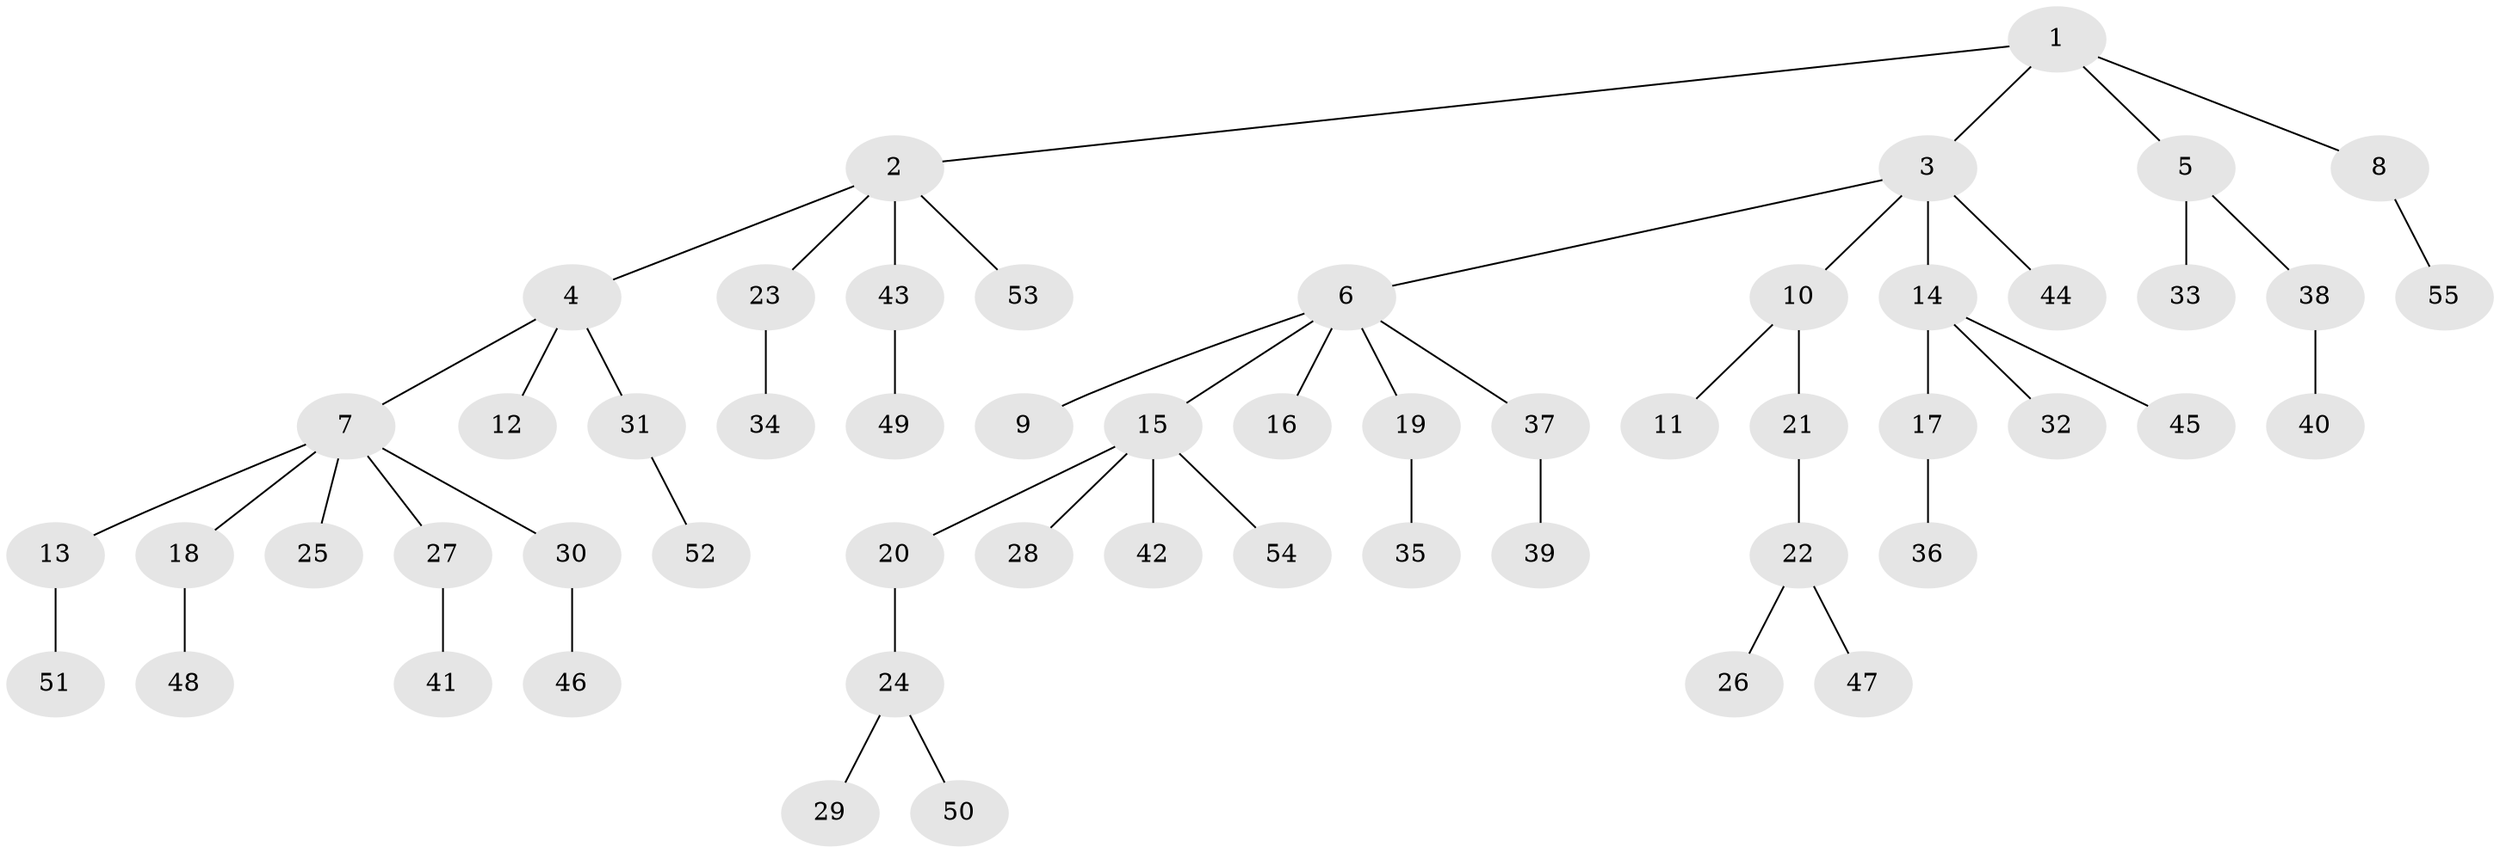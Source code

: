 // Generated by graph-tools (version 1.1) at 2025/26/03/09/25 03:26:32]
// undirected, 55 vertices, 54 edges
graph export_dot {
graph [start="1"]
  node [color=gray90,style=filled];
  1;
  2;
  3;
  4;
  5;
  6;
  7;
  8;
  9;
  10;
  11;
  12;
  13;
  14;
  15;
  16;
  17;
  18;
  19;
  20;
  21;
  22;
  23;
  24;
  25;
  26;
  27;
  28;
  29;
  30;
  31;
  32;
  33;
  34;
  35;
  36;
  37;
  38;
  39;
  40;
  41;
  42;
  43;
  44;
  45;
  46;
  47;
  48;
  49;
  50;
  51;
  52;
  53;
  54;
  55;
  1 -- 2;
  1 -- 3;
  1 -- 5;
  1 -- 8;
  2 -- 4;
  2 -- 23;
  2 -- 43;
  2 -- 53;
  3 -- 6;
  3 -- 10;
  3 -- 14;
  3 -- 44;
  4 -- 7;
  4 -- 12;
  4 -- 31;
  5 -- 33;
  5 -- 38;
  6 -- 9;
  6 -- 15;
  6 -- 16;
  6 -- 19;
  6 -- 37;
  7 -- 13;
  7 -- 18;
  7 -- 25;
  7 -- 27;
  7 -- 30;
  8 -- 55;
  10 -- 11;
  10 -- 21;
  13 -- 51;
  14 -- 17;
  14 -- 32;
  14 -- 45;
  15 -- 20;
  15 -- 28;
  15 -- 42;
  15 -- 54;
  17 -- 36;
  18 -- 48;
  19 -- 35;
  20 -- 24;
  21 -- 22;
  22 -- 26;
  22 -- 47;
  23 -- 34;
  24 -- 29;
  24 -- 50;
  27 -- 41;
  30 -- 46;
  31 -- 52;
  37 -- 39;
  38 -- 40;
  43 -- 49;
}
